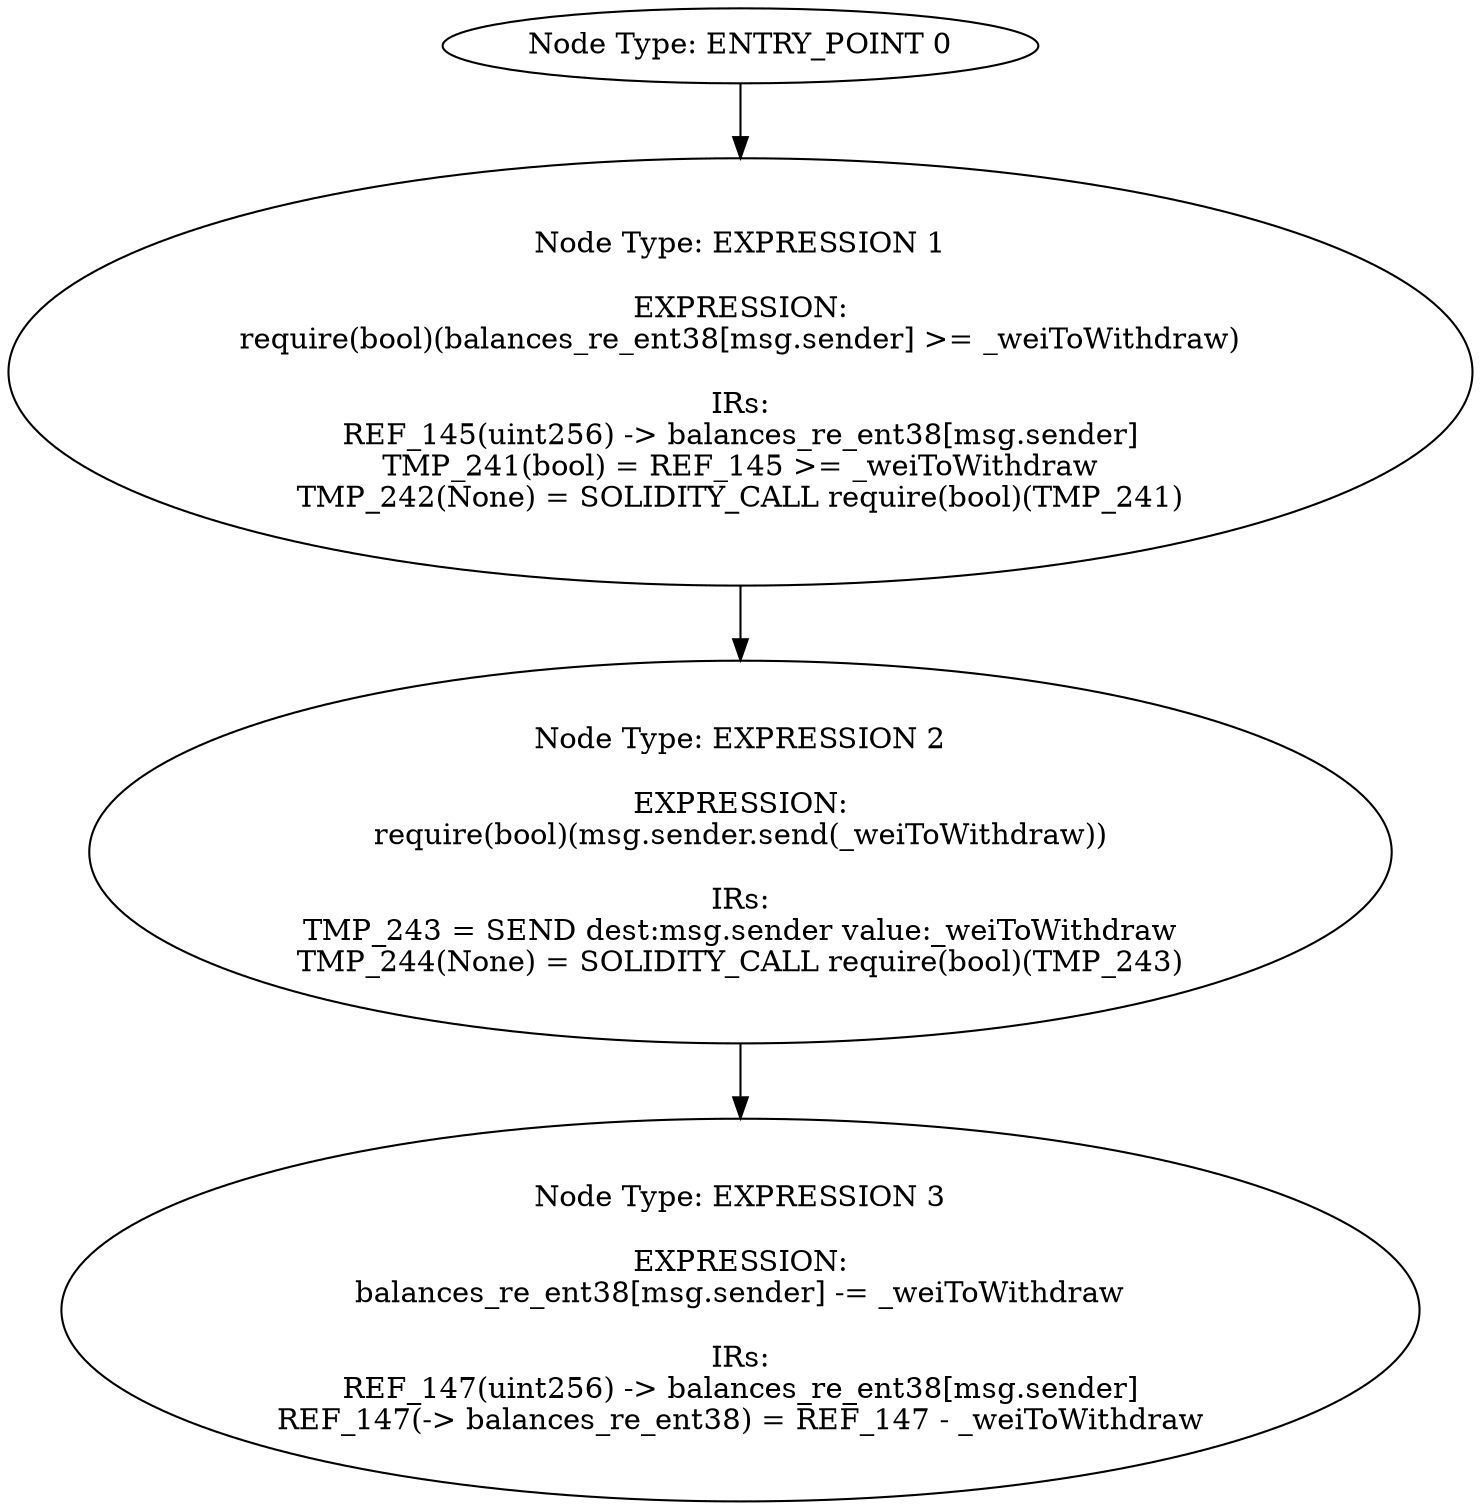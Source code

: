 digraph{
0[label="Node Type: ENTRY_POINT 0
"];
0->1;
1[label="Node Type: EXPRESSION 1

EXPRESSION:
require(bool)(balances_re_ent38[msg.sender] >= _weiToWithdraw)

IRs:
REF_145(uint256) -> balances_re_ent38[msg.sender]
TMP_241(bool) = REF_145 >= _weiToWithdraw
TMP_242(None) = SOLIDITY_CALL require(bool)(TMP_241)"];
1->2;
2[label="Node Type: EXPRESSION 2

EXPRESSION:
require(bool)(msg.sender.send(_weiToWithdraw))

IRs:
TMP_243 = SEND dest:msg.sender value:_weiToWithdraw
TMP_244(None) = SOLIDITY_CALL require(bool)(TMP_243)"];
2->3;
3[label="Node Type: EXPRESSION 3

EXPRESSION:
balances_re_ent38[msg.sender] -= _weiToWithdraw

IRs:
REF_147(uint256) -> balances_re_ent38[msg.sender]
REF_147(-> balances_re_ent38) = REF_147 - _weiToWithdraw"];
}
